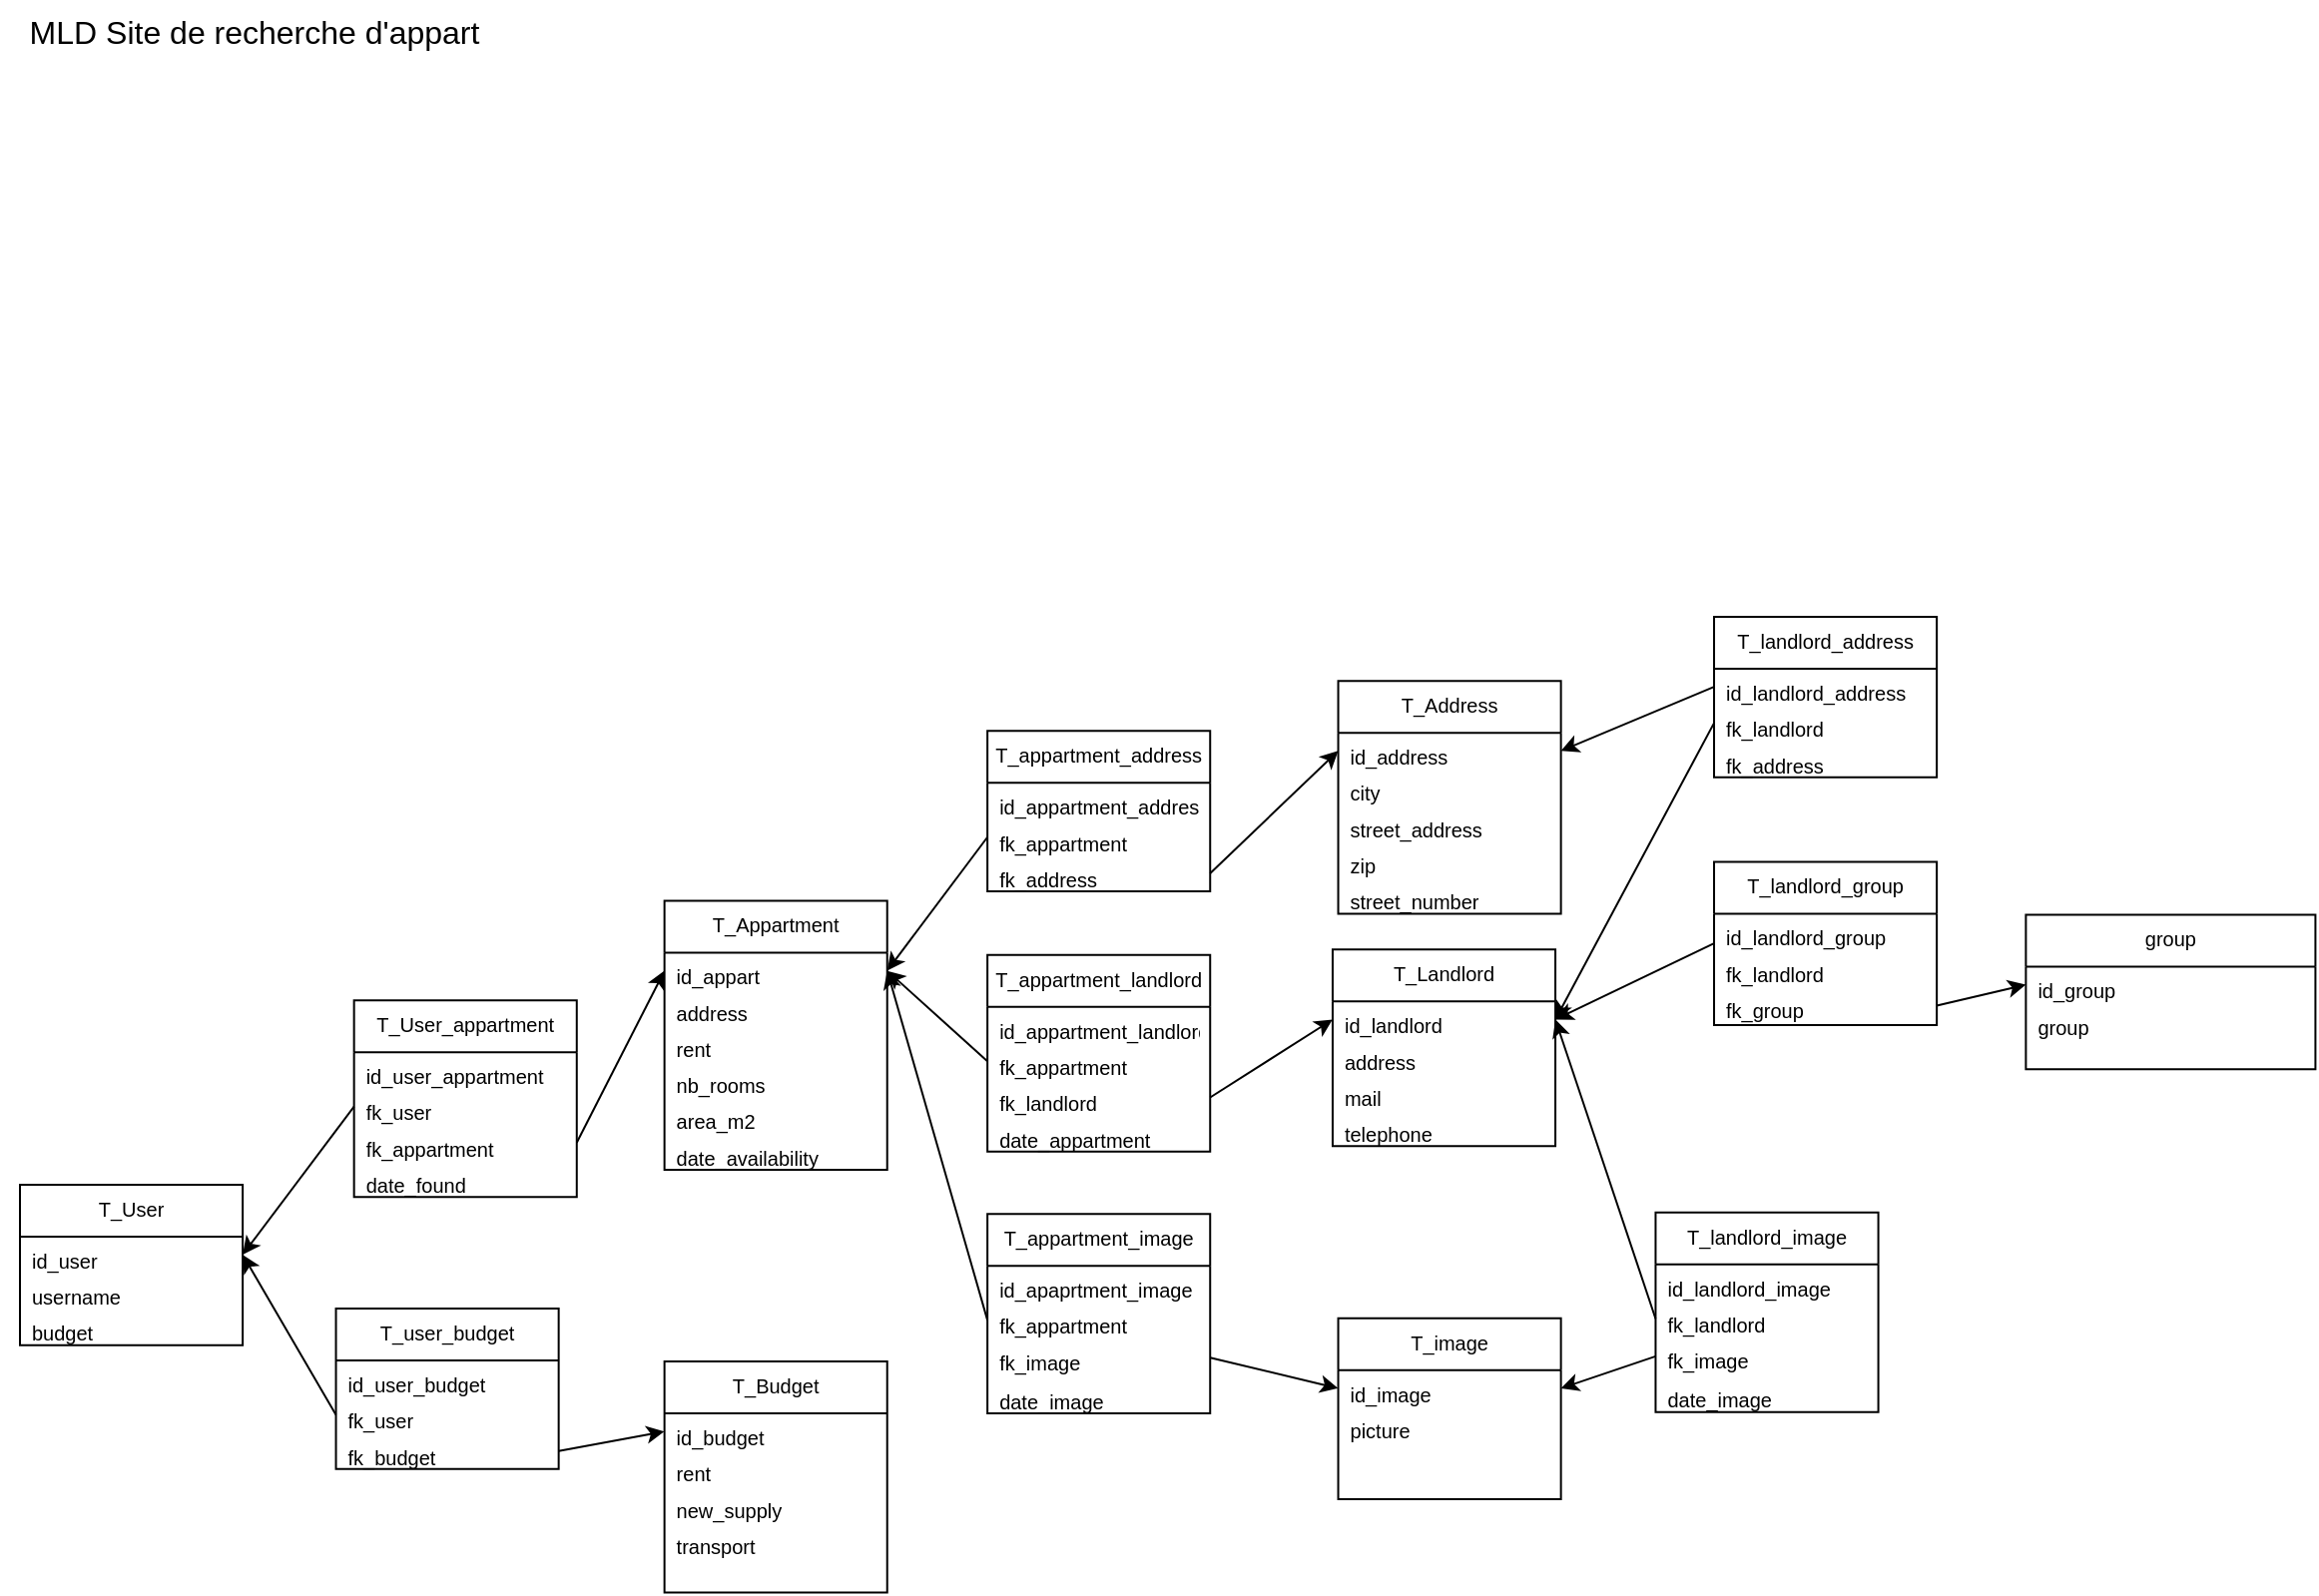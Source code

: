 <mxfile version="22.1.21" type="device">
  <diagram id="C5RBs43oDa-KdzZeNtuy" name="Page-1">
    <mxGraphModel dx="1434" dy="999" grid="0" gridSize="10" guides="1" tooltips="1" connect="1" arrows="1" fold="1" page="1" pageScale="1" pageWidth="1169" pageHeight="827" math="0" shadow="0">
      <root>
        <mxCell id="WIyWlLk6GJQsqaUBKTNV-0" />
        <mxCell id="WIyWlLk6GJQsqaUBKTNV-1" parent="WIyWlLk6GJQsqaUBKTNV-0" />
        <mxCell id="uKcMFkma33SuD5zO_-8G-0" value="MLD Site de recherche d&#39;appart" style="text;html=1;align=center;verticalAlign=middle;resizable=0;points=[];autosize=1;strokeColor=none;fillColor=none;fontSize=16;" parent="WIyWlLk6GJQsqaUBKTNV-1" vertex="1">
          <mxGeometry width="253" height="31" as="geometry" />
        </mxCell>
        <mxCell id="Wz3WdkC-JqPtlDwZwZMD-0" value="" style="group" parent="WIyWlLk6GJQsqaUBKTNV-1" vertex="1" connectable="0">
          <mxGeometry x="10" y="309" width="1149.71" height="488.75" as="geometry" />
        </mxCell>
        <mxCell id="zkfFHV4jXpPFQw0GAbJ--0" value="T_Appartment" style="swimlane;fontStyle=0;align=center;verticalAlign=top;childLayout=stackLayout;horizontal=1;startSize=26;horizontalStack=0;resizeParent=1;resizeLast=0;collapsible=1;marginBottom=0;rounded=0;shadow=0;strokeWidth=1;fontSize=10;" parent="Wz3WdkC-JqPtlDwZwZMD-0" vertex="1">
          <mxGeometry x="322.811" y="142.233" width="111.555" height="134.766" as="geometry">
            <mxRectangle x="230" y="140" width="160" height="26" as="alternateBounds" />
          </mxGeometry>
        </mxCell>
        <mxCell id="zkfFHV4jXpPFQw0GAbJ--1" value="id_appart" style="text;align=left;verticalAlign=top;spacingLeft=4;spacingRight=4;overflow=hidden;rotatable=0;points=[[0,0.5],[1,0.5]];portConstraint=eastwest;fontSize=10;" parent="zkfFHV4jXpPFQw0GAbJ--0" vertex="1">
          <mxGeometry y="26" width="111.555" height="18.128" as="geometry" />
        </mxCell>
        <mxCell id="zkfFHV4jXpPFQw0GAbJ--2" value="address" style="text;align=left;verticalAlign=top;spacingLeft=4;spacingRight=4;overflow=hidden;rotatable=0;points=[[0,0.5],[1,0.5]];portConstraint=eastwest;rounded=0;shadow=0;html=0;fontSize=10;" parent="zkfFHV4jXpPFQw0GAbJ--0" vertex="1">
          <mxGeometry y="44.128" width="111.555" height="18.128" as="geometry" />
        </mxCell>
        <mxCell id="oFJWuJIvr5pNURfF1LZ2-0" value="rent" style="text;align=left;verticalAlign=top;spacingLeft=4;spacingRight=4;overflow=hidden;rotatable=0;points=[[0,0.5],[1,0.5]];portConstraint=eastwest;fontSize=10;" parent="zkfFHV4jXpPFQw0GAbJ--0" vertex="1">
          <mxGeometry y="62.255" width="111.555" height="18.128" as="geometry" />
        </mxCell>
        <mxCell id="oFJWuJIvr5pNURfF1LZ2-1" value="nb_rooms" style="text;align=left;verticalAlign=top;spacingLeft=4;spacingRight=4;overflow=hidden;rotatable=0;points=[[0,0.5],[1,0.5]];portConstraint=eastwest;fontSize=10;" parent="zkfFHV4jXpPFQw0GAbJ--0" vertex="1">
          <mxGeometry y="80.383" width="111.555" height="18.128" as="geometry" />
        </mxCell>
        <mxCell id="uKcMFkma33SuD5zO_-8G-11" value="area_m2" style="text;align=left;verticalAlign=top;spacingLeft=4;spacingRight=4;overflow=hidden;rotatable=0;points=[[0,0.5],[1,0.5]];portConstraint=eastwest;fontSize=10;" parent="zkfFHV4jXpPFQw0GAbJ--0" vertex="1">
          <mxGeometry y="98.511" width="111.555" height="18.128" as="geometry" />
        </mxCell>
        <mxCell id="uKcMFkma33SuD5zO_-8G-12" value="date_availability" style="text;align=left;verticalAlign=top;spacingLeft=4;spacingRight=4;overflow=hidden;rotatable=0;points=[[0,0.5],[1,0.5]];portConstraint=eastwest;fontSize=10;" parent="zkfFHV4jXpPFQw0GAbJ--0" vertex="1">
          <mxGeometry y="116.638" width="111.555" height="18.128" as="geometry" />
        </mxCell>
        <mxCell id="zkfFHV4jXpPFQw0GAbJ--13" value="T_Address" style="swimlane;fontStyle=0;align=center;verticalAlign=top;childLayout=stackLayout;horizontal=1;startSize=26;horizontalStack=0;resizeParent=1;resizeLast=0;collapsible=1;marginBottom=0;rounded=0;shadow=0;strokeWidth=1;fontSize=10;" parent="Wz3WdkC-JqPtlDwZwZMD-0" vertex="1">
          <mxGeometry x="660.264" y="32.072" width="111.555" height="116.638" as="geometry">
            <mxRectangle x="340" y="380" width="170" height="26" as="alternateBounds" />
          </mxGeometry>
        </mxCell>
        <mxCell id="zkfFHV4jXpPFQw0GAbJ--14" value="id_address" style="text;align=left;verticalAlign=top;spacingLeft=4;spacingRight=4;overflow=hidden;rotatable=0;points=[[0,0.5],[1,0.5]];portConstraint=eastwest;fontSize=10;" parent="zkfFHV4jXpPFQw0GAbJ--13" vertex="1">
          <mxGeometry y="26" width="111.555" height="18.128" as="geometry" />
        </mxCell>
        <mxCell id="zkfFHV4jXpPFQw0GAbJ--3" value="city" style="text;align=left;verticalAlign=top;spacingLeft=4;spacingRight=4;overflow=hidden;rotatable=0;points=[[0,0.5],[1,0.5]];portConstraint=eastwest;rounded=0;shadow=0;html=0;fontSize=10;" parent="zkfFHV4jXpPFQw0GAbJ--13" vertex="1">
          <mxGeometry y="44.128" width="111.555" height="18.128" as="geometry" />
        </mxCell>
        <mxCell id="zkfFHV4jXpPFQw0GAbJ--5" value="street_address" style="text;align=left;verticalAlign=top;spacingLeft=4;spacingRight=4;overflow=hidden;rotatable=0;points=[[0,0.5],[1,0.5]];portConstraint=eastwest;fontSize=10;" parent="zkfFHV4jXpPFQw0GAbJ--13" vertex="1">
          <mxGeometry y="62.255" width="111.555" height="18.128" as="geometry" />
        </mxCell>
        <mxCell id="bygtFB1MCmcLQMqbbx97-25" value="zip" style="text;align=left;verticalAlign=top;spacingLeft=4;spacingRight=4;overflow=hidden;rotatable=0;points=[[0,0.5],[1,0.5]];portConstraint=eastwest;fontSize=10;" parent="zkfFHV4jXpPFQw0GAbJ--13" vertex="1">
          <mxGeometry y="80.383" width="111.555" height="18.128" as="geometry" />
        </mxCell>
        <mxCell id="bygtFB1MCmcLQMqbbx97-26" value="street_number" style="text;align=left;verticalAlign=top;spacingLeft=4;spacingRight=4;overflow=hidden;rotatable=0;points=[[0,0.5],[1,0.5]];portConstraint=eastwest;fontSize=10;" parent="zkfFHV4jXpPFQw0GAbJ--13" vertex="1">
          <mxGeometry y="98.511" width="111.555" height="18.128" as="geometry" />
        </mxCell>
        <mxCell id="zkfFHV4jXpPFQw0GAbJ--17" value="T_Landlord" style="swimlane;fontStyle=0;align=center;verticalAlign=top;childLayout=stackLayout;horizontal=1;startSize=26;horizontalStack=0;resizeParent=1;resizeLast=0;collapsible=1;marginBottom=0;rounded=0;shadow=0;strokeWidth=1;fontSize=10;" parent="Wz3WdkC-JqPtlDwZwZMD-0" vertex="1">
          <mxGeometry x="657.475" y="166.635" width="111.555" height="98.511" as="geometry">
            <mxRectangle x="550" y="140" width="160" height="26" as="alternateBounds" />
          </mxGeometry>
        </mxCell>
        <mxCell id="zkfFHV4jXpPFQw0GAbJ--19" value="id_landlord" style="text;align=left;verticalAlign=top;spacingLeft=4;spacingRight=4;overflow=hidden;rotatable=0;points=[[0,0.5],[1,0.5]];portConstraint=eastwest;rounded=0;shadow=0;html=0;fontSize=10;" parent="zkfFHV4jXpPFQw0GAbJ--17" vertex="1">
          <mxGeometry y="26" width="111.555" height="18.128" as="geometry" />
        </mxCell>
        <mxCell id="uKcMFkma33SuD5zO_-8G-13" value="address" style="text;align=left;verticalAlign=top;spacingLeft=4;spacingRight=4;overflow=hidden;rotatable=0;points=[[0,0.5],[1,0.5]];portConstraint=eastwest;rounded=0;shadow=0;html=0;fontSize=10;" parent="zkfFHV4jXpPFQw0GAbJ--17" vertex="1">
          <mxGeometry y="44.128" width="111.555" height="18.128" as="geometry" />
        </mxCell>
        <mxCell id="uKcMFkma33SuD5zO_-8G-22" value="mail" style="text;align=left;verticalAlign=top;spacingLeft=4;spacingRight=4;overflow=hidden;rotatable=0;points=[[0,0.5],[1,0.5]];portConstraint=eastwest;rounded=0;shadow=0;html=0;fontSize=10;" parent="zkfFHV4jXpPFQw0GAbJ--17" vertex="1">
          <mxGeometry y="62.255" width="111.555" height="18.128" as="geometry" />
        </mxCell>
        <mxCell id="uKcMFkma33SuD5zO_-8G-27" value="telephone" style="text;align=left;verticalAlign=top;spacingLeft=4;spacingRight=4;overflow=hidden;rotatable=0;points=[[0,0.5],[1,0.5]];portConstraint=eastwest;rounded=0;shadow=0;html=0;fontSize=10;" parent="zkfFHV4jXpPFQw0GAbJ--17" vertex="1">
          <mxGeometry y="80.383" width="111.555" height="18.128" as="geometry" />
        </mxCell>
        <mxCell id="uKcMFkma33SuD5zO_-8G-35" value="T_image" style="swimlane;fontStyle=0;align=center;verticalAlign=top;childLayout=stackLayout;horizontal=1;startSize=26;horizontalStack=0;resizeParent=1;resizeLast=0;collapsible=1;marginBottom=0;rounded=0;shadow=0;strokeWidth=1;fontSize=10;" parent="Wz3WdkC-JqPtlDwZwZMD-0" vertex="1">
          <mxGeometry x="660.264" y="351.398" width="111.555" height="90.638" as="geometry">
            <mxRectangle x="340" y="380" width="170" height="26" as="alternateBounds" />
          </mxGeometry>
        </mxCell>
        <mxCell id="uKcMFkma33SuD5zO_-8G-36" value="id_image" style="text;align=left;verticalAlign=top;spacingLeft=4;spacingRight=4;overflow=hidden;rotatable=0;points=[[0,0.5],[1,0.5]];portConstraint=eastwest;fontSize=10;" parent="uKcMFkma33SuD5zO_-8G-35" vertex="1">
          <mxGeometry y="26" width="111.555" height="18.128" as="geometry" />
        </mxCell>
        <mxCell id="uKcMFkma33SuD5zO_-8G-37" value="picture" style="text;align=left;verticalAlign=top;spacingLeft=4;spacingRight=4;overflow=hidden;rotatable=0;points=[[0,0.5],[1,0.5]];portConstraint=eastwest;rounded=0;shadow=0;html=0;fontSize=10;" parent="uKcMFkma33SuD5zO_-8G-35" vertex="1">
          <mxGeometry y="44.128" width="111.555" height="19.522" as="geometry" />
        </mxCell>
        <mxCell id="6wlXfqNhccEPpByuZ59E-4" value="T_User" style="swimlane;fontStyle=0;align=center;verticalAlign=top;childLayout=stackLayout;horizontal=1;startSize=26;horizontalStack=0;resizeParent=1;resizeLast=0;collapsible=1;marginBottom=0;rounded=0;shadow=0;strokeWidth=1;fontSize=10;" parent="Wz3WdkC-JqPtlDwZwZMD-0" vertex="1">
          <mxGeometry y="284.465" width="111.555" height="80.383" as="geometry">
            <mxRectangle x="340" y="380" width="170" height="26" as="alternateBounds" />
          </mxGeometry>
        </mxCell>
        <mxCell id="6wlXfqNhccEPpByuZ59E-5" value="id_user" style="text;align=left;verticalAlign=top;spacingLeft=4;spacingRight=4;overflow=hidden;rotatable=0;points=[[0,0.5],[1,0.5]];portConstraint=eastwest;fontSize=10;" parent="6wlXfqNhccEPpByuZ59E-4" vertex="1">
          <mxGeometry y="26" width="111.555" height="18.128" as="geometry" />
        </mxCell>
        <mxCell id="6wlXfqNhccEPpByuZ59E-6" value="username" style="text;align=left;verticalAlign=top;spacingLeft=4;spacingRight=4;overflow=hidden;rotatable=0;points=[[0,0.5],[1,0.5]];portConstraint=eastwest;rounded=0;shadow=0;html=0;fontSize=10;" parent="6wlXfqNhccEPpByuZ59E-4" vertex="1">
          <mxGeometry y="44.128" width="111.555" height="18.128" as="geometry" />
        </mxCell>
        <mxCell id="6wlXfqNhccEPpByuZ59E-13" value="budget" style="text;align=left;verticalAlign=top;spacingLeft=4;spacingRight=4;overflow=hidden;rotatable=0;points=[[0,0.5],[1,0.5]];portConstraint=eastwest;rounded=0;shadow=0;html=0;fontSize=10;" parent="6wlXfqNhccEPpByuZ59E-4" vertex="1">
          <mxGeometry y="62.255" width="111.555" height="18.128" as="geometry" />
        </mxCell>
        <mxCell id="6wlXfqNhccEPpByuZ59E-8" value="T_Budget" style="swimlane;fontStyle=0;align=center;verticalAlign=top;childLayout=stackLayout;horizontal=1;startSize=26;horizontalStack=0;resizeParent=1;resizeLast=0;collapsible=1;marginBottom=0;rounded=0;shadow=0;strokeWidth=1;fontSize=10;" parent="Wz3WdkC-JqPtlDwZwZMD-0" vertex="1">
          <mxGeometry x="322.811" y="373.012" width="111.555" height="115.738" as="geometry">
            <mxRectangle x="340" y="380" width="170" height="26" as="alternateBounds" />
          </mxGeometry>
        </mxCell>
        <mxCell id="6wlXfqNhccEPpByuZ59E-9" value="id_budget" style="text;align=left;verticalAlign=top;spacingLeft=4;spacingRight=4;overflow=hidden;rotatable=0;points=[[0,0.5],[1,0.5]];portConstraint=eastwest;fontSize=10;" parent="6wlXfqNhccEPpByuZ59E-8" vertex="1">
          <mxGeometry y="26" width="111.555" height="18.128" as="geometry" />
        </mxCell>
        <mxCell id="6wlXfqNhccEPpByuZ59E-14" value="rent" style="text;align=left;verticalAlign=top;spacingLeft=4;spacingRight=4;overflow=hidden;rotatable=0;points=[[0,0.5],[1,0.5]];portConstraint=eastwest;rounded=0;shadow=0;html=0;fontSize=10;" parent="6wlXfqNhccEPpByuZ59E-8" vertex="1">
          <mxGeometry y="44.128" width="111.555" height="18.128" as="geometry" />
        </mxCell>
        <mxCell id="6wlXfqNhccEPpByuZ59E-32" value="new_supply" style="text;align=left;verticalAlign=top;spacingLeft=4;spacingRight=4;overflow=hidden;rotatable=0;points=[[0,0.5],[1,0.5]];portConstraint=eastwest;rounded=0;shadow=0;html=0;fontSize=10;" parent="6wlXfqNhccEPpByuZ59E-8" vertex="1">
          <mxGeometry y="62.255" width="111.555" height="18.128" as="geometry" />
        </mxCell>
        <mxCell id="6wlXfqNhccEPpByuZ59E-33" value="transport" style="text;align=left;verticalAlign=top;spacingLeft=4;spacingRight=4;overflow=hidden;rotatable=0;points=[[0,0.5],[1,0.5]];portConstraint=eastwest;rounded=0;shadow=0;html=0;fontSize=10;" parent="6wlXfqNhccEPpByuZ59E-8" vertex="1">
          <mxGeometry y="80.383" width="111.555" height="18.128" as="geometry" />
        </mxCell>
        <mxCell id="uw-IOv1GwBCniYF-kn2A-4" value="T_User_appartment" style="swimlane;fontStyle=0;align=center;verticalAlign=top;childLayout=stackLayout;horizontal=1;startSize=26;horizontalStack=0;resizeParent=1;resizeLast=0;collapsible=1;marginBottom=0;rounded=0;shadow=0;strokeWidth=1;fontSize=10;" parent="Wz3WdkC-JqPtlDwZwZMD-0" vertex="1">
          <mxGeometry x="167.332" y="192.084" width="111.555" height="98.511" as="geometry">
            <mxRectangle x="340" y="380" width="170" height="26" as="alternateBounds" />
          </mxGeometry>
        </mxCell>
        <mxCell id="bygtFB1MCmcLQMqbbx97-0" value="id_user_appartment" style="text;align=left;verticalAlign=top;spacingLeft=4;spacingRight=4;overflow=hidden;rotatable=0;points=[[0,0.5],[1,0.5]];portConstraint=eastwest;fontSize=10;" parent="uw-IOv1GwBCniYF-kn2A-4" vertex="1">
          <mxGeometry y="26" width="111.555" height="18.128" as="geometry" />
        </mxCell>
        <mxCell id="uw-IOv1GwBCniYF-kn2A-5" value="fk_user" style="text;align=left;verticalAlign=top;spacingLeft=4;spacingRight=4;overflow=hidden;rotatable=0;points=[[0,0.5],[1,0.5]];portConstraint=eastwest;fontSize=10;" parent="uw-IOv1GwBCniYF-kn2A-4" vertex="1">
          <mxGeometry y="44.128" width="111.555" height="18.128" as="geometry" />
        </mxCell>
        <mxCell id="uw-IOv1GwBCniYF-kn2A-6" value="fk_appartment" style="text;align=left;verticalAlign=top;spacingLeft=4;spacingRight=4;overflow=hidden;rotatable=0;points=[[0,0.5],[1,0.5]];portConstraint=eastwest;rounded=0;shadow=0;html=0;fontSize=10;" parent="uw-IOv1GwBCniYF-kn2A-4" vertex="1">
          <mxGeometry y="62.255" width="111.555" height="18.128" as="geometry" />
        </mxCell>
        <mxCell id="uw-IOv1GwBCniYF-kn2A-7" value="date_found" style="text;align=left;verticalAlign=top;spacingLeft=4;spacingRight=4;overflow=hidden;rotatable=0;points=[[0,0.5],[1,0.5]];portConstraint=eastwest;rounded=0;shadow=0;html=0;fontSize=10;" parent="uw-IOv1GwBCniYF-kn2A-4" vertex="1">
          <mxGeometry y="80.383" width="111.555" height="18.128" as="geometry" />
        </mxCell>
        <mxCell id="uw-IOv1GwBCniYF-kn2A-11" style="edgeStyle=none;shape=connector;rounded=0;orthogonalLoop=1;jettySize=auto;html=1;exitX=1;exitY=0.5;exitDx=0;exitDy=0;entryX=0;entryY=0.5;entryDx=0;entryDy=0;labelBackgroundColor=default;strokeColor=default;align=center;verticalAlign=middle;fontFamily=Helvetica;fontSize=10;fontColor=default;endArrow=classic;" parent="Wz3WdkC-JqPtlDwZwZMD-0" source="uw-IOv1GwBCniYF-kn2A-6" target="zkfFHV4jXpPFQw0GAbJ--1" edge="1">
          <mxGeometry relative="1" as="geometry" />
        </mxCell>
        <mxCell id="uw-IOv1GwBCniYF-kn2A-13" style="edgeStyle=none;shape=connector;rounded=0;orthogonalLoop=1;jettySize=auto;html=1;exitX=0;exitY=0.5;exitDx=0;exitDy=0;entryX=1;entryY=0.5;entryDx=0;entryDy=0;labelBackgroundColor=default;strokeColor=default;align=center;verticalAlign=middle;fontFamily=Helvetica;fontSize=10;fontColor=default;endArrow=classic;" parent="Wz3WdkC-JqPtlDwZwZMD-0" source="uw-IOv1GwBCniYF-kn2A-5" target="6wlXfqNhccEPpByuZ59E-5" edge="1">
          <mxGeometry relative="1" as="geometry" />
        </mxCell>
        <mxCell id="uw-IOv1GwBCniYF-kn2A-14" value="T_user_budget" style="swimlane;fontStyle=0;align=center;verticalAlign=top;childLayout=stackLayout;horizontal=1;startSize=26;horizontalStack=0;resizeParent=1;resizeLast=0;collapsible=1;marginBottom=0;rounded=0;shadow=0;strokeWidth=1;fontSize=10;" parent="Wz3WdkC-JqPtlDwZwZMD-0" vertex="1">
          <mxGeometry x="158.268" y="346.517" width="111.555" height="80.383" as="geometry">
            <mxRectangle x="340" y="380" width="170" height="26" as="alternateBounds" />
          </mxGeometry>
        </mxCell>
        <mxCell id="bygtFB1MCmcLQMqbbx97-4" value="id_user_budget" style="text;align=left;verticalAlign=top;spacingLeft=4;spacingRight=4;overflow=hidden;rotatable=0;points=[[0,0.5],[1,0.5]];portConstraint=eastwest;fontSize=10;" parent="uw-IOv1GwBCniYF-kn2A-14" vertex="1">
          <mxGeometry y="26" width="111.555" height="18.128" as="geometry" />
        </mxCell>
        <mxCell id="uw-IOv1GwBCniYF-kn2A-15" value="fk_user" style="text;align=left;verticalAlign=top;spacingLeft=4;spacingRight=4;overflow=hidden;rotatable=0;points=[[0,0.5],[1,0.5]];portConstraint=eastwest;fontSize=10;" parent="uw-IOv1GwBCniYF-kn2A-14" vertex="1">
          <mxGeometry y="44.128" width="111.555" height="18.128" as="geometry" />
        </mxCell>
        <mxCell id="uw-IOv1GwBCniYF-kn2A-16" value="fk_budget" style="text;align=left;verticalAlign=top;spacingLeft=4;spacingRight=4;overflow=hidden;rotatable=0;points=[[0,0.5],[1,0.5]];portConstraint=eastwest;rounded=0;shadow=0;html=0;fontSize=10;" parent="uw-IOv1GwBCniYF-kn2A-14" vertex="1">
          <mxGeometry y="62.255" width="111.555" height="18.128" as="geometry" />
        </mxCell>
        <mxCell id="uw-IOv1GwBCniYF-kn2A-18" style="edgeStyle=none;shape=connector;rounded=0;orthogonalLoop=1;jettySize=auto;html=1;exitX=0;exitY=0.5;exitDx=0;exitDy=0;entryX=1;entryY=0.5;entryDx=0;entryDy=0;labelBackgroundColor=default;strokeColor=default;align=center;verticalAlign=middle;fontFamily=Helvetica;fontSize=10;fontColor=default;endArrow=classic;" parent="Wz3WdkC-JqPtlDwZwZMD-0" source="uw-IOv1GwBCniYF-kn2A-15" target="6wlXfqNhccEPpByuZ59E-5" edge="1">
          <mxGeometry relative="1" as="geometry" />
        </mxCell>
        <mxCell id="uw-IOv1GwBCniYF-kn2A-19" style="edgeStyle=none;shape=connector;rounded=0;orthogonalLoop=1;jettySize=auto;html=1;exitX=1;exitY=0.5;exitDx=0;exitDy=0;entryX=0;entryY=0.5;entryDx=0;entryDy=0;labelBackgroundColor=default;strokeColor=default;align=center;verticalAlign=middle;fontFamily=Helvetica;fontSize=10;fontColor=default;endArrow=classic;" parent="Wz3WdkC-JqPtlDwZwZMD-0" source="uw-IOv1GwBCniYF-kn2A-16" target="6wlXfqNhccEPpByuZ59E-9" edge="1">
          <mxGeometry relative="1" as="geometry" />
        </mxCell>
        <mxCell id="uw-IOv1GwBCniYF-kn2A-20" value="T_appartment_landlord" style="swimlane;fontStyle=0;align=center;verticalAlign=top;childLayout=stackLayout;horizontal=1;startSize=26;horizontalStack=0;resizeParent=1;resizeLast=0;collapsible=1;marginBottom=0;rounded=0;shadow=0;strokeWidth=1;fontSize=10;" parent="Wz3WdkC-JqPtlDwZwZMD-0" vertex="1">
          <mxGeometry x="484.565" y="169.424" width="111.555" height="98.511" as="geometry">
            <mxRectangle x="340" y="380" width="170" height="26" as="alternateBounds" />
          </mxGeometry>
        </mxCell>
        <mxCell id="bygtFB1MCmcLQMqbbx97-5" value="id_appartment_landlord" style="text;align=left;verticalAlign=top;spacingLeft=4;spacingRight=4;overflow=hidden;rotatable=0;points=[[0,0.5],[1,0.5]];portConstraint=eastwest;fontSize=10;" parent="uw-IOv1GwBCniYF-kn2A-20" vertex="1">
          <mxGeometry y="26" width="111.555" height="18.128" as="geometry" />
        </mxCell>
        <mxCell id="uw-IOv1GwBCniYF-kn2A-22" value="fk_appartment" style="text;align=left;verticalAlign=top;spacingLeft=4;spacingRight=4;overflow=hidden;rotatable=0;points=[[0,0.5],[1,0.5]];portConstraint=eastwest;rounded=0;shadow=0;html=0;fontSize=10;" parent="uw-IOv1GwBCniYF-kn2A-20" vertex="1">
          <mxGeometry y="44.128" width="111.555" height="18.128" as="geometry" />
        </mxCell>
        <mxCell id="uw-IOv1GwBCniYF-kn2A-21" value="fk_landlord" style="text;align=left;verticalAlign=top;spacingLeft=4;spacingRight=4;overflow=hidden;rotatable=0;points=[[0,0.5],[1,0.5]];portConstraint=eastwest;fontSize=10;" parent="uw-IOv1GwBCniYF-kn2A-20" vertex="1">
          <mxGeometry y="62.255" width="111.555" height="18.128" as="geometry" />
        </mxCell>
        <mxCell id="uw-IOv1GwBCniYF-kn2A-23" value="date_appartment" style="text;align=left;verticalAlign=top;spacingLeft=4;spacingRight=4;overflow=hidden;rotatable=0;points=[[0,0.5],[1,0.5]];portConstraint=eastwest;rounded=0;shadow=0;html=0;fontSize=10;" parent="uw-IOv1GwBCniYF-kn2A-20" vertex="1">
          <mxGeometry y="80.383" width="111.555" height="18.128" as="geometry" />
        </mxCell>
        <mxCell id="uw-IOv1GwBCniYF-kn2A-25" style="edgeStyle=none;shape=connector;rounded=0;orthogonalLoop=1;jettySize=auto;html=1;exitX=0;exitY=0.5;exitDx=0;exitDy=0;entryX=1;entryY=0.5;entryDx=0;entryDy=0;labelBackgroundColor=default;strokeColor=default;align=center;verticalAlign=middle;fontFamily=Helvetica;fontSize=10;fontColor=default;endArrow=classic;" parent="Wz3WdkC-JqPtlDwZwZMD-0" source="uw-IOv1GwBCniYF-kn2A-22" target="zkfFHV4jXpPFQw0GAbJ--1" edge="1">
          <mxGeometry relative="1" as="geometry" />
        </mxCell>
        <mxCell id="uw-IOv1GwBCniYF-kn2A-26" style="edgeStyle=none;shape=connector;rounded=0;orthogonalLoop=1;jettySize=auto;html=1;exitX=1;exitY=0.5;exitDx=0;exitDy=0;entryX=0;entryY=0.5;entryDx=0;entryDy=0;labelBackgroundColor=default;strokeColor=default;align=center;verticalAlign=middle;fontFamily=Helvetica;fontSize=10;fontColor=default;endArrow=classic;" parent="Wz3WdkC-JqPtlDwZwZMD-0" source="uw-IOv1GwBCniYF-kn2A-21" target="zkfFHV4jXpPFQw0GAbJ--19" edge="1">
          <mxGeometry relative="1" as="geometry" />
        </mxCell>
        <mxCell id="uw-IOv1GwBCniYF-kn2A-27" value="T_appartment_address" style="swimlane;fontStyle=0;align=center;verticalAlign=top;childLayout=stackLayout;horizontal=1;startSize=26;horizontalStack=0;resizeParent=1;resizeLast=0;collapsible=1;marginBottom=0;rounded=0;shadow=0;strokeWidth=1;fontSize=10;" parent="Wz3WdkC-JqPtlDwZwZMD-0" vertex="1">
          <mxGeometry x="484.565" y="57.172" width="111.555" height="80.383" as="geometry">
            <mxRectangle x="340" y="380" width="170" height="26" as="alternateBounds" />
          </mxGeometry>
        </mxCell>
        <mxCell id="bygtFB1MCmcLQMqbbx97-8" value="id_appartment_address" style="text;align=left;verticalAlign=top;spacingLeft=4;spacingRight=4;overflow=hidden;rotatable=0;points=[[0,0.5],[1,0.5]];portConstraint=eastwest;fontSize=10;" parent="uw-IOv1GwBCniYF-kn2A-27" vertex="1">
          <mxGeometry y="26" width="111.555" height="18.128" as="geometry" />
        </mxCell>
        <mxCell id="uw-IOv1GwBCniYF-kn2A-28" value="fk_appartment" style="text;align=left;verticalAlign=top;spacingLeft=4;spacingRight=4;overflow=hidden;rotatable=0;points=[[0,0.5],[1,0.5]];portConstraint=eastwest;fontSize=10;" parent="uw-IOv1GwBCniYF-kn2A-27" vertex="1">
          <mxGeometry y="44.128" width="111.555" height="18.128" as="geometry" />
        </mxCell>
        <mxCell id="uw-IOv1GwBCniYF-kn2A-29" value="fk_address" style="text;align=left;verticalAlign=top;spacingLeft=4;spacingRight=4;overflow=hidden;rotatable=0;points=[[0,0.5],[1,0.5]];portConstraint=eastwest;rounded=0;shadow=0;html=0;fontSize=10;" parent="uw-IOv1GwBCniYF-kn2A-27" vertex="1">
          <mxGeometry y="62.255" width="111.555" height="18.128" as="geometry" />
        </mxCell>
        <mxCell id="uw-IOv1GwBCniYF-kn2A-31" style="edgeStyle=none;shape=connector;rounded=0;orthogonalLoop=1;jettySize=auto;html=1;exitX=0;exitY=0.5;exitDx=0;exitDy=0;entryX=1;entryY=0.5;entryDx=0;entryDy=0;labelBackgroundColor=default;strokeColor=default;align=center;verticalAlign=middle;fontFamily=Helvetica;fontSize=10;fontColor=default;endArrow=classic;" parent="Wz3WdkC-JqPtlDwZwZMD-0" source="uw-IOv1GwBCniYF-kn2A-28" target="zkfFHV4jXpPFQw0GAbJ--1" edge="1">
          <mxGeometry relative="1" as="geometry" />
        </mxCell>
        <mxCell id="uw-IOv1GwBCniYF-kn2A-32" style="edgeStyle=none;shape=connector;rounded=0;orthogonalLoop=1;jettySize=auto;html=1;exitX=1;exitY=0.5;exitDx=0;exitDy=0;entryX=0;entryY=0.5;entryDx=0;entryDy=0;labelBackgroundColor=default;strokeColor=default;align=center;verticalAlign=middle;fontFamily=Helvetica;fontSize=10;fontColor=default;endArrow=classic;" parent="Wz3WdkC-JqPtlDwZwZMD-0" source="uw-IOv1GwBCniYF-kn2A-29" target="zkfFHV4jXpPFQw0GAbJ--14" edge="1">
          <mxGeometry relative="1" as="geometry" />
        </mxCell>
        <mxCell id="uw-IOv1GwBCniYF-kn2A-33" value="T_appartment_image" style="swimlane;fontStyle=0;align=center;verticalAlign=top;childLayout=stackLayout;horizontal=1;startSize=26;horizontalStack=0;resizeParent=1;resizeLast=0;collapsible=1;marginBottom=0;rounded=0;shadow=0;strokeWidth=1;fontSize=10;" parent="Wz3WdkC-JqPtlDwZwZMD-0" vertex="1">
          <mxGeometry x="484.565" y="299.107" width="111.555" height="99.905" as="geometry">
            <mxRectangle x="340" y="380" width="170" height="26" as="alternateBounds" />
          </mxGeometry>
        </mxCell>
        <mxCell id="bygtFB1MCmcLQMqbbx97-6" value="id_apaprtment_image" style="text;align=left;verticalAlign=top;spacingLeft=4;spacingRight=4;overflow=hidden;rotatable=0;points=[[0,0.5],[1,0.5]];portConstraint=eastwest;fontSize=10;" parent="uw-IOv1GwBCniYF-kn2A-33" vertex="1">
          <mxGeometry y="26" width="111.555" height="18.128" as="geometry" />
        </mxCell>
        <mxCell id="uw-IOv1GwBCniYF-kn2A-34" value="fk_appartment" style="text;align=left;verticalAlign=top;spacingLeft=4;spacingRight=4;overflow=hidden;rotatable=0;points=[[0,0.5],[1,0.5]];portConstraint=eastwest;fontSize=10;" parent="uw-IOv1GwBCniYF-kn2A-33" vertex="1">
          <mxGeometry y="44.128" width="111.555" height="18.128" as="geometry" />
        </mxCell>
        <mxCell id="uw-IOv1GwBCniYF-kn2A-35" value="fk_image" style="text;align=left;verticalAlign=top;spacingLeft=4;spacingRight=4;overflow=hidden;rotatable=0;points=[[0,0.5],[1,0.5]];portConstraint=eastwest;rounded=0;shadow=0;html=0;fontSize=10;" parent="uw-IOv1GwBCniYF-kn2A-33" vertex="1">
          <mxGeometry y="62.255" width="111.555" height="19.522" as="geometry" />
        </mxCell>
        <mxCell id="uw-IOv1GwBCniYF-kn2A-36" value="date_image" style="text;align=left;verticalAlign=top;spacingLeft=4;spacingRight=4;overflow=hidden;rotatable=0;points=[[0,0.5],[1,0.5]];portConstraint=eastwest;fontSize=10;" parent="uw-IOv1GwBCniYF-kn2A-33" vertex="1">
          <mxGeometry y="81.777" width="111.555" height="18.128" as="geometry" />
        </mxCell>
        <mxCell id="uw-IOv1GwBCniYF-kn2A-37" style="edgeStyle=none;shape=connector;rounded=0;orthogonalLoop=1;jettySize=auto;html=1;exitX=0;exitY=0.5;exitDx=0;exitDy=0;entryX=1;entryY=0.5;entryDx=0;entryDy=0;labelBackgroundColor=default;strokeColor=default;align=center;verticalAlign=middle;fontFamily=Helvetica;fontSize=10;fontColor=default;endArrow=classic;" parent="Wz3WdkC-JqPtlDwZwZMD-0" source="uw-IOv1GwBCniYF-kn2A-34" target="zkfFHV4jXpPFQw0GAbJ--1" edge="1">
          <mxGeometry relative="1" as="geometry" />
        </mxCell>
        <mxCell id="uw-IOv1GwBCniYF-kn2A-38" style="edgeStyle=none;shape=connector;rounded=0;orthogonalLoop=1;jettySize=auto;html=1;exitX=1;exitY=0.5;exitDx=0;exitDy=0;entryX=0;entryY=0.5;entryDx=0;entryDy=0;labelBackgroundColor=default;strokeColor=default;align=center;verticalAlign=middle;fontFamily=Helvetica;fontSize=10;fontColor=default;endArrow=classic;" parent="Wz3WdkC-JqPtlDwZwZMD-0" source="uw-IOv1GwBCniYF-kn2A-35" target="uKcMFkma33SuD5zO_-8G-36" edge="1">
          <mxGeometry relative="1" as="geometry" />
        </mxCell>
        <mxCell id="uw-IOv1GwBCniYF-kn2A-39" value="T_landlord_image" style="swimlane;fontStyle=0;align=center;verticalAlign=top;childLayout=stackLayout;horizontal=1;startSize=26;horizontalStack=0;resizeParent=1;resizeLast=0;collapsible=1;marginBottom=0;rounded=0;shadow=0;strokeWidth=1;fontSize=10;" parent="Wz3WdkC-JqPtlDwZwZMD-0" vertex="1">
          <mxGeometry x="819.229" y="298.409" width="111.555" height="99.905" as="geometry">
            <mxRectangle x="340" y="380" width="170" height="26" as="alternateBounds" />
          </mxGeometry>
        </mxCell>
        <mxCell id="bygtFB1MCmcLQMqbbx97-7" value="id_landlord_image" style="text;align=left;verticalAlign=top;spacingLeft=4;spacingRight=4;overflow=hidden;rotatable=0;points=[[0,0.5],[1,0.5]];portConstraint=eastwest;fontSize=10;" parent="uw-IOv1GwBCniYF-kn2A-39" vertex="1">
          <mxGeometry y="26" width="111.555" height="18.128" as="geometry" />
        </mxCell>
        <mxCell id="uw-IOv1GwBCniYF-kn2A-40" value="fk_landlord" style="text;align=left;verticalAlign=top;spacingLeft=4;spacingRight=4;overflow=hidden;rotatable=0;points=[[0,0.5],[1,0.5]];portConstraint=eastwest;fontSize=10;" parent="uw-IOv1GwBCniYF-kn2A-39" vertex="1">
          <mxGeometry y="44.128" width="111.555" height="18.128" as="geometry" />
        </mxCell>
        <mxCell id="uw-IOv1GwBCniYF-kn2A-41" value="fk_image" style="text;align=left;verticalAlign=top;spacingLeft=4;spacingRight=4;overflow=hidden;rotatable=0;points=[[0,0.5],[1,0.5]];portConstraint=eastwest;rounded=0;shadow=0;html=0;fontSize=10;" parent="uw-IOv1GwBCniYF-kn2A-39" vertex="1">
          <mxGeometry y="62.255" width="111.555" height="19.522" as="geometry" />
        </mxCell>
        <mxCell id="uw-IOv1GwBCniYF-kn2A-42" value="date_image" style="text;align=left;verticalAlign=top;spacingLeft=4;spacingRight=4;overflow=hidden;rotatable=0;points=[[0,0.5],[1,0.5]];portConstraint=eastwest;fontSize=10;" parent="uw-IOv1GwBCniYF-kn2A-39" vertex="1">
          <mxGeometry y="81.777" width="111.555" height="18.128" as="geometry" />
        </mxCell>
        <mxCell id="uw-IOv1GwBCniYF-kn2A-44" style="edgeStyle=none;shape=connector;rounded=0;orthogonalLoop=1;jettySize=auto;html=1;exitX=0;exitY=0.5;exitDx=0;exitDy=0;entryX=1;entryY=0.5;entryDx=0;entryDy=0;labelBackgroundColor=default;strokeColor=default;align=center;verticalAlign=middle;fontFamily=Helvetica;fontSize=10;fontColor=default;endArrow=classic;" parent="Wz3WdkC-JqPtlDwZwZMD-0" source="uw-IOv1GwBCniYF-kn2A-41" target="uKcMFkma33SuD5zO_-8G-36" edge="1">
          <mxGeometry relative="1" as="geometry" />
        </mxCell>
        <mxCell id="uw-IOv1GwBCniYF-kn2A-46" style="edgeStyle=none;shape=connector;rounded=0;orthogonalLoop=1;jettySize=auto;html=1;exitX=0;exitY=0.5;exitDx=0;exitDy=0;entryX=1;entryY=0.5;entryDx=0;entryDy=0;labelBackgroundColor=default;strokeColor=default;align=center;verticalAlign=middle;fontFamily=Helvetica;fontSize=10;fontColor=default;endArrow=classic;" parent="Wz3WdkC-JqPtlDwZwZMD-0" source="uw-IOv1GwBCniYF-kn2A-40" target="zkfFHV4jXpPFQw0GAbJ--19" edge="1">
          <mxGeometry relative="1" as="geometry" />
        </mxCell>
        <mxCell id="bygtFB1MCmcLQMqbbx97-9" value="group" style="swimlane;fontStyle=0;align=center;verticalAlign=top;childLayout=stackLayout;horizontal=1;startSize=26;horizontalStack=0;resizeParent=1;resizeLast=0;collapsible=1;marginBottom=0;rounded=0;shadow=0;strokeWidth=1;fontSize=10;" parent="Wz3WdkC-JqPtlDwZwZMD-0" vertex="1">
          <mxGeometry x="1004.689" y="149.205" width="145.021" height="77.391" as="geometry">
            <mxRectangle x="340" y="380" width="170" height="26" as="alternateBounds" />
          </mxGeometry>
        </mxCell>
        <mxCell id="bygtFB1MCmcLQMqbbx97-10" value="id_group" style="text;align=left;verticalAlign=top;spacingLeft=4;spacingRight=4;overflow=hidden;rotatable=0;points=[[0,0.5],[1,0.5]];portConstraint=eastwest;fontSize=10;" parent="bygtFB1MCmcLQMqbbx97-9" vertex="1">
          <mxGeometry y="26" width="145.021" height="18.128" as="geometry" />
        </mxCell>
        <mxCell id="bygtFB1MCmcLQMqbbx97-12" value="group" style="text;align=left;verticalAlign=top;spacingLeft=4;spacingRight=4;overflow=hidden;rotatable=0;points=[[0,0.5],[1,0.5]];portConstraint=eastwest;rounded=0;shadow=0;html=0;fontSize=10;" parent="bygtFB1MCmcLQMqbbx97-9" vertex="1">
          <mxGeometry y="44.128" width="145.021" height="19.522" as="geometry" />
        </mxCell>
        <mxCell id="bygtFB1MCmcLQMqbbx97-22" style="rounded=0;orthogonalLoop=1;jettySize=auto;html=1;exitX=0;exitY=0.5;exitDx=0;exitDy=0;entryX=1;entryY=0.5;entryDx=0;entryDy=0;fontSize=10;" parent="Wz3WdkC-JqPtlDwZwZMD-0" source="bygtFB1MCmcLQMqbbx97-17" target="zkfFHV4jXpPFQw0GAbJ--19" edge="1">
          <mxGeometry relative="1" as="geometry" />
        </mxCell>
        <mxCell id="bygtFB1MCmcLQMqbbx97-17" value="T_landlord_group" style="swimlane;fontStyle=0;align=center;verticalAlign=top;childLayout=stackLayout;horizontal=1;startSize=26;horizontalStack=0;resizeParent=1;resizeLast=0;collapsible=1;marginBottom=0;rounded=0;shadow=0;strokeWidth=1;fontSize=10;" parent="Wz3WdkC-JqPtlDwZwZMD-0" vertex="1">
          <mxGeometry x="848.512" y="122.71" width="111.555" height="81.777" as="geometry">
            <mxRectangle x="340" y="380" width="170" height="26" as="alternateBounds" />
          </mxGeometry>
        </mxCell>
        <mxCell id="bygtFB1MCmcLQMqbbx97-18" value="id_landlord_group" style="text;align=left;verticalAlign=top;spacingLeft=4;spacingRight=4;overflow=hidden;rotatable=0;points=[[0,0.5],[1,0.5]];portConstraint=eastwest;fontSize=10;" parent="bygtFB1MCmcLQMqbbx97-17" vertex="1">
          <mxGeometry y="26" width="111.555" height="18.128" as="geometry" />
        </mxCell>
        <mxCell id="bygtFB1MCmcLQMqbbx97-19" value="fk_landlord" style="text;align=left;verticalAlign=top;spacingLeft=4;spacingRight=4;overflow=hidden;rotatable=0;points=[[0,0.5],[1,0.5]];portConstraint=eastwest;fontSize=10;" parent="bygtFB1MCmcLQMqbbx97-17" vertex="1">
          <mxGeometry y="44.128" width="111.555" height="18.128" as="geometry" />
        </mxCell>
        <mxCell id="bygtFB1MCmcLQMqbbx97-20" value="fk_group" style="text;align=left;verticalAlign=top;spacingLeft=4;spacingRight=4;overflow=hidden;rotatable=0;points=[[0,0.5],[1,0.5]];portConstraint=eastwest;rounded=0;shadow=0;html=0;fontSize=10;" parent="bygtFB1MCmcLQMqbbx97-17" vertex="1">
          <mxGeometry y="62.255" width="111.555" height="19.522" as="geometry" />
        </mxCell>
        <mxCell id="bygtFB1MCmcLQMqbbx97-23" style="rounded=0;orthogonalLoop=1;jettySize=auto;html=1;exitX=1;exitY=0.5;exitDx=0;exitDy=0;entryX=0;entryY=0.5;entryDx=0;entryDy=0;fontSize=10;" parent="Wz3WdkC-JqPtlDwZwZMD-0" source="bygtFB1MCmcLQMqbbx97-20" target="bygtFB1MCmcLQMqbbx97-10" edge="1">
          <mxGeometry relative="1" as="geometry" />
        </mxCell>
        <mxCell id="bygtFB1MCmcLQMqbbx97-27" value="T_landlord_address" style="swimlane;fontStyle=0;align=center;verticalAlign=top;childLayout=stackLayout;horizontal=1;startSize=26;horizontalStack=0;resizeParent=1;resizeLast=0;collapsible=1;marginBottom=0;rounded=0;shadow=0;strokeWidth=1;fontSize=10;" parent="Wz3WdkC-JqPtlDwZwZMD-0" vertex="1">
          <mxGeometry x="848.512" width="111.555" height="80.383" as="geometry">
            <mxRectangle x="340" y="380" width="170" height="26" as="alternateBounds" />
          </mxGeometry>
        </mxCell>
        <mxCell id="bygtFB1MCmcLQMqbbx97-28" value="id_landlord_address" style="text;align=left;verticalAlign=top;spacingLeft=4;spacingRight=4;overflow=hidden;rotatable=0;points=[[0,0.5],[1,0.5]];portConstraint=eastwest;fontSize=10;" parent="bygtFB1MCmcLQMqbbx97-27" vertex="1">
          <mxGeometry y="26" width="111.555" height="18.128" as="geometry" />
        </mxCell>
        <mxCell id="bygtFB1MCmcLQMqbbx97-29" value="fk_landlord" style="text;align=left;verticalAlign=top;spacingLeft=4;spacingRight=4;overflow=hidden;rotatable=0;points=[[0,0.5],[1,0.5]];portConstraint=eastwest;fontSize=10;" parent="bygtFB1MCmcLQMqbbx97-27" vertex="1">
          <mxGeometry y="44.128" width="111.555" height="18.128" as="geometry" />
        </mxCell>
        <mxCell id="bygtFB1MCmcLQMqbbx97-30" value="fk_address" style="text;align=left;verticalAlign=top;spacingLeft=4;spacingRight=4;overflow=hidden;rotatable=0;points=[[0,0.5],[1,0.5]];portConstraint=eastwest;rounded=0;shadow=0;html=0;fontSize=10;" parent="bygtFB1MCmcLQMqbbx97-27" vertex="1">
          <mxGeometry y="62.255" width="111.555" height="18.128" as="geometry" />
        </mxCell>
        <mxCell id="bygtFB1MCmcLQMqbbx97-31" style="rounded=0;orthogonalLoop=1;jettySize=auto;html=1;exitX=0;exitY=0.5;exitDx=0;exitDy=0;entryX=1;entryY=0.5;entryDx=0;entryDy=0;fontSize=10;" parent="Wz3WdkC-JqPtlDwZwZMD-0" source="bygtFB1MCmcLQMqbbx97-29" target="zkfFHV4jXpPFQw0GAbJ--19" edge="1">
          <mxGeometry relative="1" as="geometry" />
        </mxCell>
        <mxCell id="bygtFB1MCmcLQMqbbx97-32" style="rounded=0;orthogonalLoop=1;jettySize=auto;html=1;exitX=0;exitY=0.5;exitDx=0;exitDy=0;entryX=1;entryY=0.5;entryDx=0;entryDy=0;fontSize=10;" parent="Wz3WdkC-JqPtlDwZwZMD-0" source="bygtFB1MCmcLQMqbbx97-28" target="zkfFHV4jXpPFQw0GAbJ--14" edge="1">
          <mxGeometry relative="1" as="geometry" />
        </mxCell>
      </root>
    </mxGraphModel>
  </diagram>
</mxfile>
